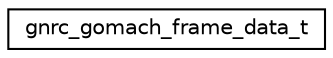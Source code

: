 digraph "Graphical Class Hierarchy"
{
 // LATEX_PDF_SIZE
  edge [fontname="Helvetica",fontsize="10",labelfontname="Helvetica",labelfontsize="10"];
  node [fontname="Helvetica",fontsize="10",shape=record];
  rankdir="LR";
  Node0 [label="gnrc_gomach_frame_data_t",height=0.2,width=0.4,color="black", fillcolor="white", style="filled",URL="$structgnrc__gomach__frame__data__t.html",tooltip="GoMacH data frame."];
}
